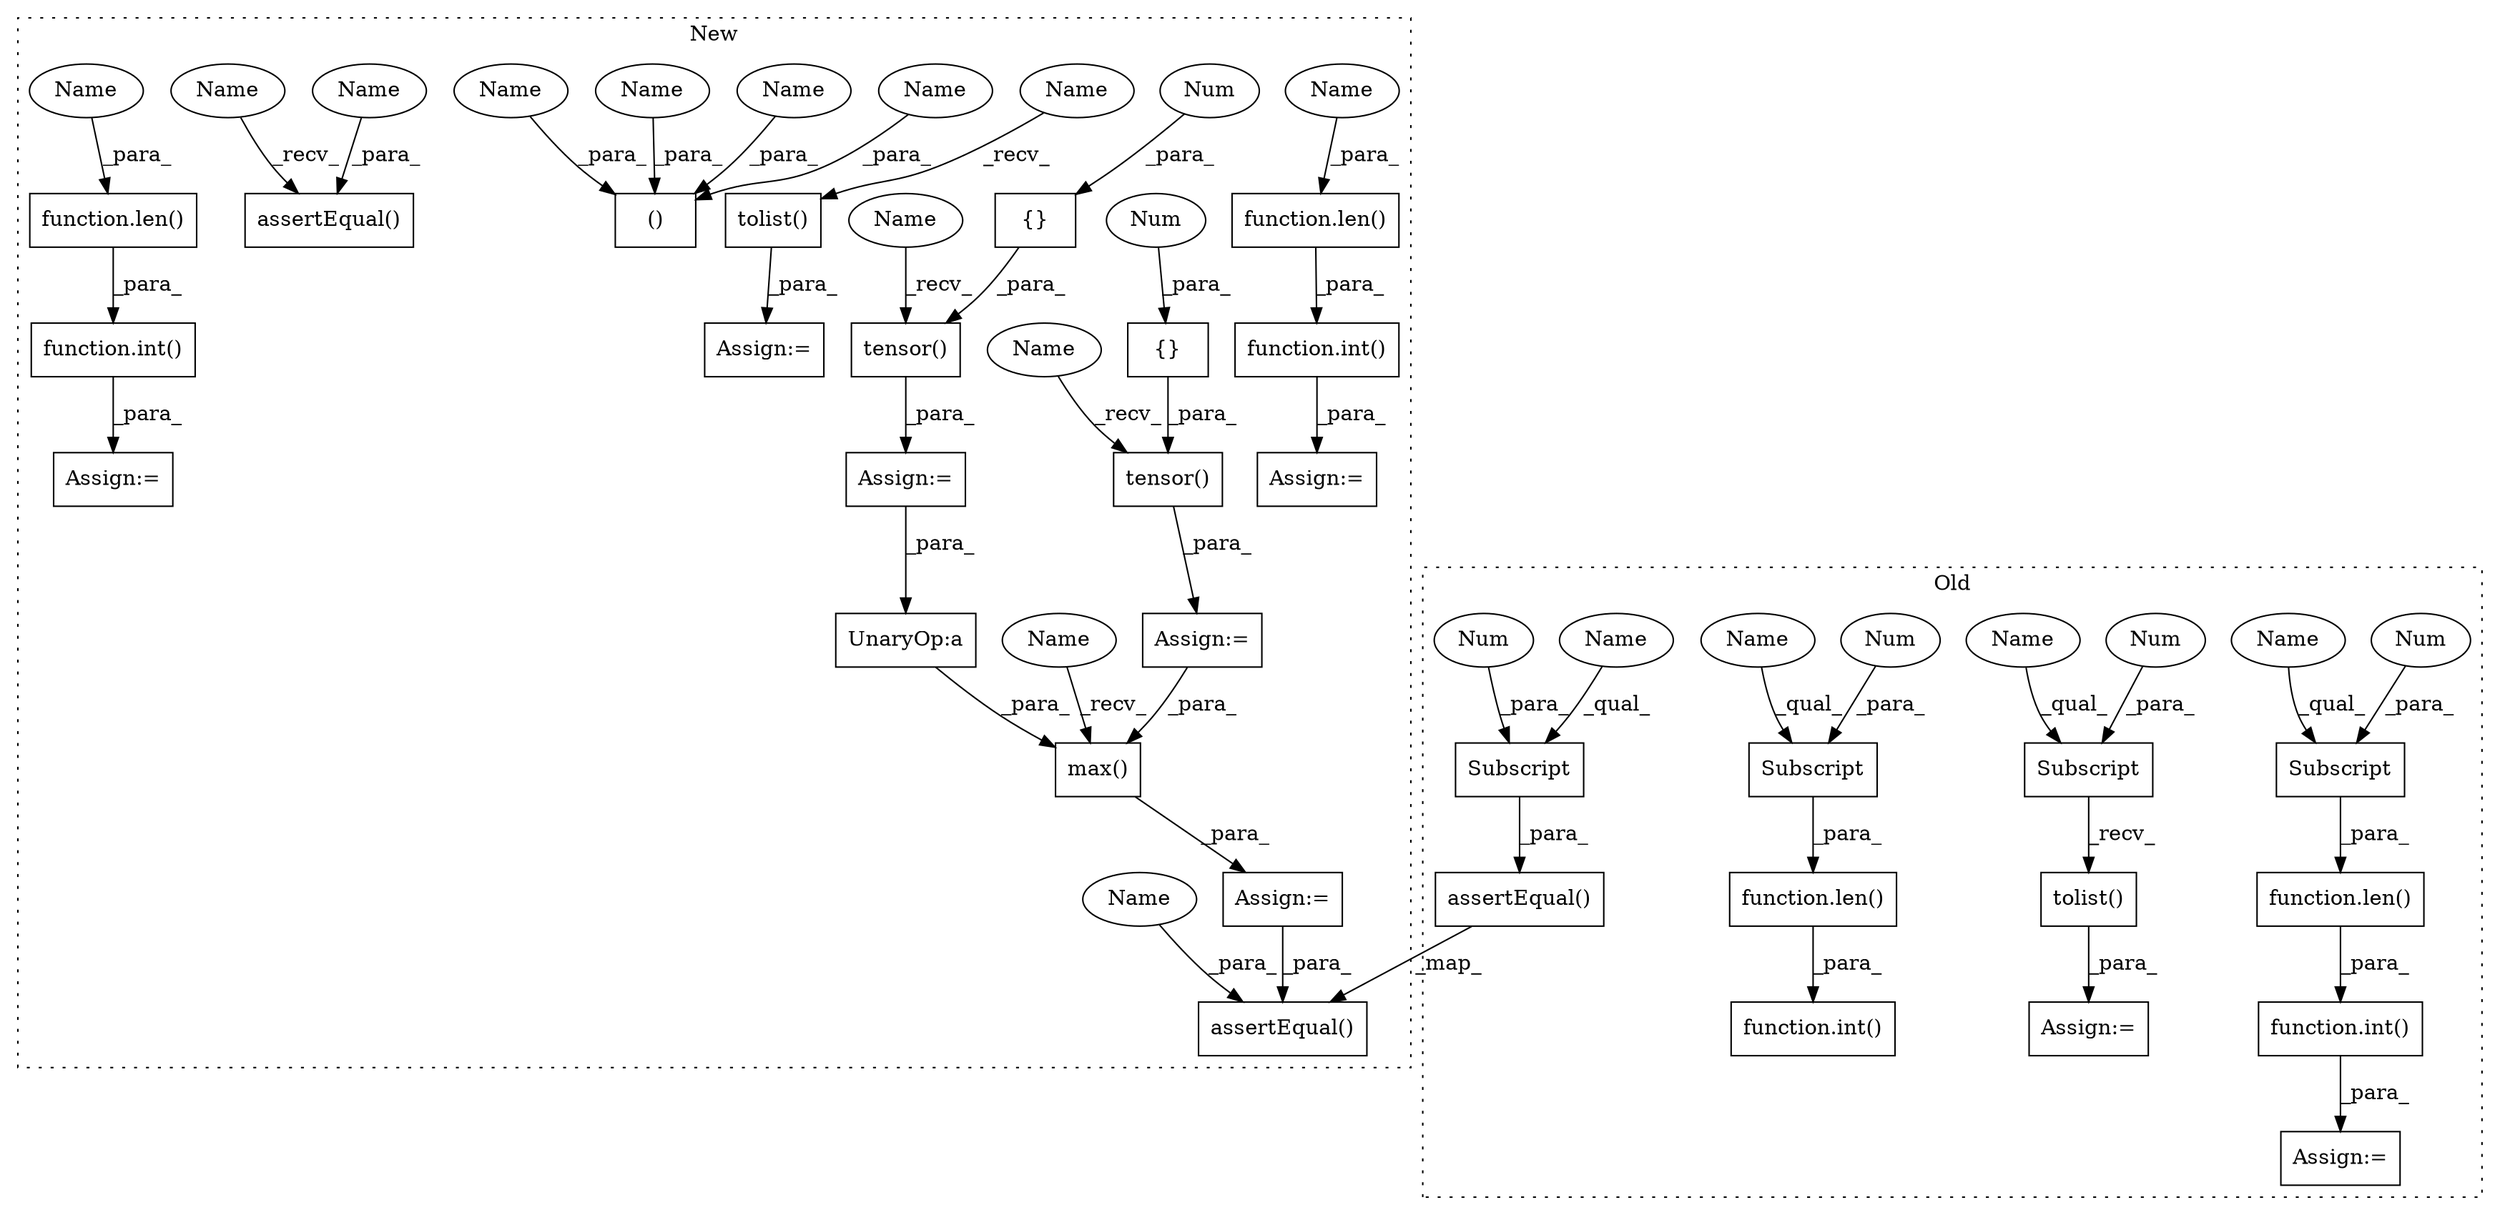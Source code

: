 digraph G {
subgraph cluster0 {
1 [label="tolist()" a="75" s="1603" l="22" shape="box"];
3 [label="Subscript" a="63" s="1603,0" l="13,0" shape="box"];
4 [label="Subscript" a="63" s="1455,0" l="13,0" shape="box"];
5 [label="Num" a="76" s="1614" l="1" shape="ellipse"];
6 [label="Subscript" a="63" s="1155,0" l="13,0" shape="box"];
7 [label="Num" a="76" s="1166" l="1" shape="ellipse"];
8 [label="Subscript" a="63" s="1264,0" l="13,0" shape="box"];
9 [label="Num" a="76" s="1275" l="1" shape="ellipse"];
10 [label="Num" a="76" s="1466" l="1" shape="ellipse"];
11 [label="Assign:=" a="68" s="1600" l="3" shape="box"];
20 [label="function.len()" a="75" s="1260,1277" l="4,1" shape="box"];
21 [label="function.int()" a="75" s="1256,1278" l="4,1" shape="box"];
22 [label="Assign:=" a="68" s="1253" l="3" shape="box"];
23 [label="function.len()" a="75" s="1451,1468" l="4,1" shape="box"];
24 [label="function.int()" a="75" s="1447,1469" l="4,1" shape="box"];
27 [label="assertEqual()" a="75" s="1138,1180" l="17,1" shape="box"];
49 [label="Name" a="87" s="1155" l="10" shape="ellipse"];
50 [label="Name" a="87" s="1264" l="10" shape="ellipse"];
51 [label="Name" a="87" s="1455" l="10" shape="ellipse"];
52 [label="Name" a="87" s="1603" l="10" shape="ellipse"];
label = "Old";
style="dotted";
}
subgraph cluster1 {
2 [label="function.int()" a="75" s="2163,2185" l="4,1" shape="box"];
12 [label="Assign:=" a="68" s="2160" l="3" shape="box"];
13 [label="function.len()" a="75" s="2167,2184" l="4,1" shape="box"];
14 [label="tolist()" a="75" s="2319" l="22" shape="box"];
15 [label="()" a="54" s="1254" l="43" shape="box"];
16 [label="function.len()" a="75" s="1970,1993" l="4,1" shape="box"];
17 [label="function.int()" a="75" s="1966,1994" l="4,1" shape="box"];
18 [label="Assign:=" a="68" s="1963" l="3" shape="box"];
19 [label="Assign:=" a="68" s="2316" l="3" shape="box"];
25 [label="assertEqual()" a="75" s="1856,1890" l="17,1" shape="box"];
26 [label="assertEqual()" a="75" s="1620,1654" l="17,1" shape="box"];
28 [label="tensor()" a="75" s="1187,1203" l="13,1" shape="box"];
29 [label="UnaryOp:a" a="61" s="1564" l="8" shape="box"];
30 [label="tensor()" a="75" s="1223,1239" l="13,1" shape="box"];
31 [label="{}" a="59" s="1200,1202" l="1,0" shape="box"];
32 [label="{}" a="59" s="1236,1238" l="1,0" shape="box"];
33 [label="max()" a="75" s="1554,1581" l="10,1" shape="box"];
34 [label="Num" a="76" s="1201" l="1" shape="ellipse"];
35 [label="Num" a="76" s="1237" l="1" shape="ellipse"];
36 [label="Assign:=" a="68" s="1220" l="3" shape="box"];
37 [label="Assign:=" a="68" s="1184" l="3" shape="box"];
38 [label="Assign:=" a="68" s="1551" l="3" shape="box"];
39 [label="Name" a="87" s="2171" l="13" shape="ellipse"];
40 [label="Name" a="87" s="2319" l="13" shape="ellipse"];
41 [label="Name" a="87" s="1284" l="13" shape="ellipse"];
42 [label="Name" a="87" s="1256" l="5" shape="ellipse"];
43 [label="Name" a="87" s="1873" l="5" shape="ellipse"];
44 [label="Name" a="87" s="1223" l="5" shape="ellipse"];
45 [label="Name" a="87" s="1554" l="5" shape="ellipse"];
46 [label="Name" a="87" s="1187" l="5" shape="ellipse"];
47 [label="Name" a="87" s="1249" l="5" shape="ellipse"];
48 [label="Name" a="87" s="1637" l="5" shape="ellipse"];
53 [label="Name" a="87" s="1856" l="4" shape="ellipse"];
54 [label="Name" a="87" s="1263" l="19" shape="ellipse"];
55 [label="Name" a="87" s="1974" l="19" shape="ellipse"];
label = "New";
style="dotted";
}
1 -> 11 [label="_para_"];
2 -> 12 [label="_para_"];
3 -> 1 [label="_recv_"];
4 -> 23 [label="_para_"];
5 -> 3 [label="_para_"];
6 -> 27 [label="_para_"];
7 -> 6 [label="_para_"];
8 -> 20 [label="_para_"];
9 -> 8 [label="_para_"];
10 -> 4 [label="_para_"];
13 -> 2 [label="_para_"];
14 -> 19 [label="_para_"];
16 -> 17 [label="_para_"];
17 -> 18 [label="_para_"];
20 -> 21 [label="_para_"];
21 -> 22 [label="_para_"];
23 -> 24 [label="_para_"];
27 -> 26 [label="_map_"];
28 -> 37 [label="_para_"];
29 -> 33 [label="_para_"];
30 -> 36 [label="_para_"];
31 -> 28 [label="_para_"];
32 -> 30 [label="_para_"];
33 -> 38 [label="_para_"];
34 -> 31 [label="_para_"];
35 -> 32 [label="_para_"];
36 -> 33 [label="_para_"];
37 -> 29 [label="_para_"];
38 -> 26 [label="_para_"];
39 -> 13 [label="_para_"];
40 -> 14 [label="_recv_"];
41 -> 15 [label="_para_"];
42 -> 15 [label="_para_"];
43 -> 25 [label="_para_"];
44 -> 30 [label="_recv_"];
45 -> 33 [label="_recv_"];
46 -> 28 [label="_recv_"];
47 -> 15 [label="_para_"];
48 -> 26 [label="_para_"];
49 -> 6 [label="_qual_"];
50 -> 8 [label="_qual_"];
51 -> 4 [label="_qual_"];
52 -> 3 [label="_qual_"];
53 -> 25 [label="_recv_"];
54 -> 15 [label="_para_"];
55 -> 16 [label="_para_"];
}